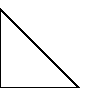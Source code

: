 beginfig(1)
    pair A, B, C;
    A:=(0,0); B:=(1cm,0); C:=(0,1cm);
    draw A--B--C--A;
endfig;

end
